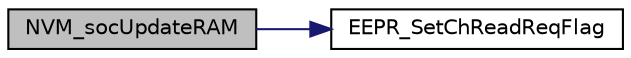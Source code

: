 digraph "NVM_socUpdateRAM"
{
  edge [fontname="Helvetica",fontsize="10",labelfontname="Helvetica",labelfontsize="10"];
  node [fontname="Helvetica",fontsize="10",shape=record];
  rankdir="LR";
  Node75 [label="NVM_socUpdateRAM",height=0.2,width=0.4,color="black", fillcolor="grey75", style="filled", fontcolor="black"];
  Node75 -> Node76 [color="midnightblue",fontsize="10",style="solid",fontname="Helvetica"];
  Node76 [label="EEPR_SetChReadReqFlag",height=0.2,width=0.4,color="black", fillcolor="white", style="filled",URL="$eepr__cfg_8c.html#a41da17dbbaba4ad81ab1c7e78c7d3f5c"];
}
